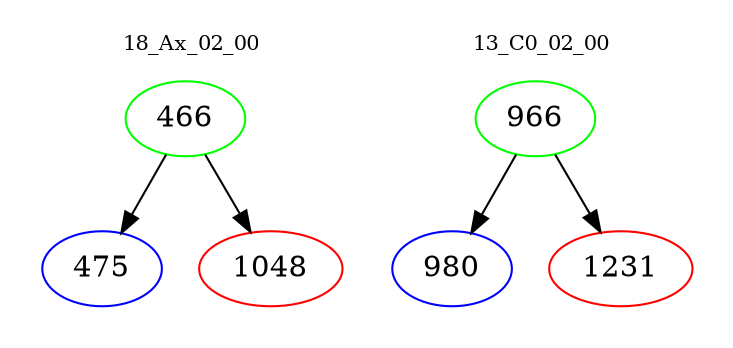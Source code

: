digraph{
subgraph cluster_0 {
color = white
label = "18_Ax_02_00";
fontsize=10;
T0_466 [label="466", color="green"]
T0_466 -> T0_475 [color="black"]
T0_475 [label="475", color="blue"]
T0_466 -> T0_1048 [color="black"]
T0_1048 [label="1048", color="red"]
}
subgraph cluster_1 {
color = white
label = "13_C0_02_00";
fontsize=10;
T1_966 [label="966", color="green"]
T1_966 -> T1_980 [color="black"]
T1_980 [label="980", color="blue"]
T1_966 -> T1_1231 [color="black"]
T1_1231 [label="1231", color="red"]
}
}
